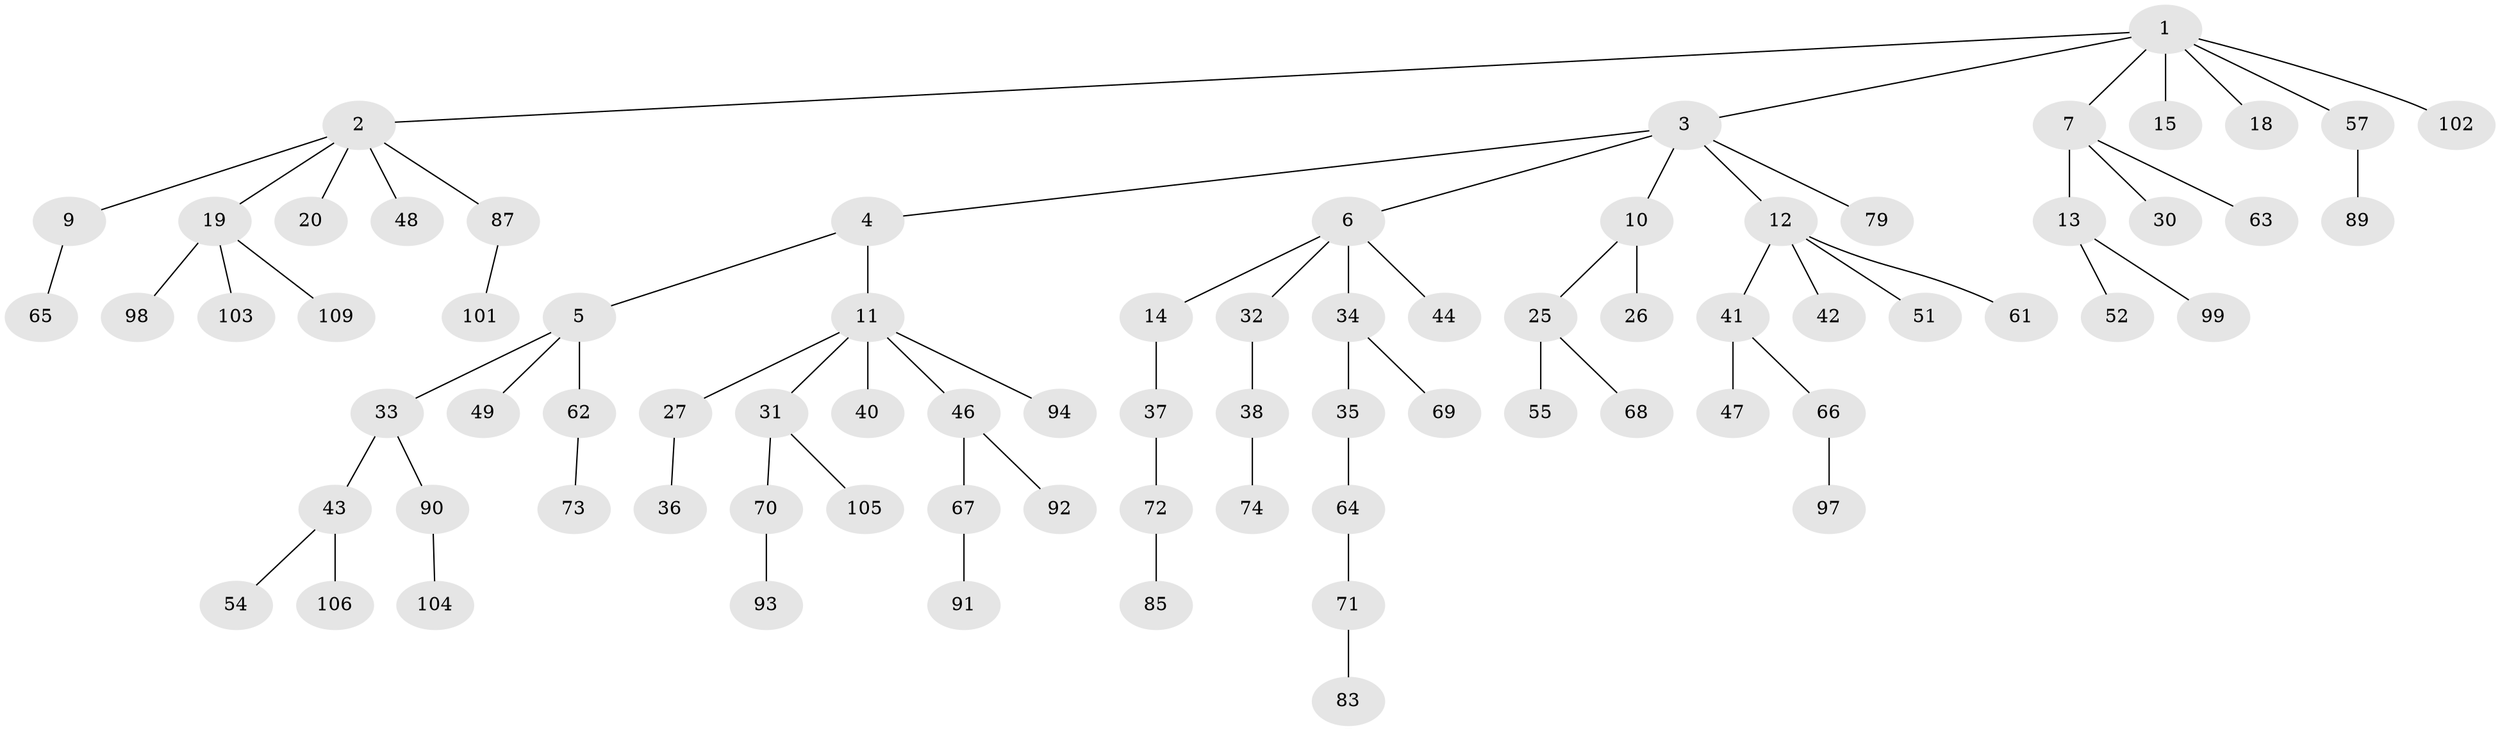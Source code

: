 // Generated by graph-tools (version 1.1) at 2025/52/02/27/25 19:52:13]
// undirected, 77 vertices, 76 edges
graph export_dot {
graph [start="1"]
  node [color=gray90,style=filled];
  1 [super="+53"];
  2 [super="+110"];
  3 [super="+21"];
  4 [super="+77"];
  5 [super="+8"];
  6;
  7 [super="+16"];
  9 [super="+23"];
  10;
  11 [super="+17"];
  12 [super="+28"];
  13 [super="+24"];
  14;
  15;
  18;
  19 [super="+78"];
  20 [super="+22"];
  25 [super="+29"];
  26;
  27;
  30;
  31;
  32 [super="+39"];
  33 [super="+82"];
  34 [super="+50"];
  35;
  36;
  37 [super="+45"];
  38 [super="+58"];
  40;
  41 [super="+100"];
  42;
  43 [super="+56"];
  44 [super="+84"];
  46;
  47;
  48;
  49 [super="+59"];
  51 [super="+60"];
  52;
  54 [super="+81"];
  55;
  57;
  61;
  62 [super="+88"];
  63;
  64;
  65 [super="+76"];
  66;
  67 [super="+86"];
  68;
  69;
  70 [super="+75"];
  71 [super="+80"];
  72;
  73;
  74;
  79;
  83;
  85;
  87 [super="+96"];
  89 [super="+108"];
  90 [super="+95"];
  91;
  92;
  93 [super="+107"];
  94;
  97;
  98;
  99;
  101;
  102;
  103;
  104;
  105;
  106;
  109;
  1 -- 2;
  1 -- 3;
  1 -- 7;
  1 -- 15;
  1 -- 18;
  1 -- 102;
  1 -- 57;
  2 -- 9;
  2 -- 19;
  2 -- 20;
  2 -- 48;
  2 -- 87;
  3 -- 4;
  3 -- 6;
  3 -- 10;
  3 -- 12;
  3 -- 79;
  4 -- 5;
  4 -- 11;
  5 -- 33;
  5 -- 49;
  5 -- 62;
  6 -- 14;
  6 -- 32;
  6 -- 34;
  6 -- 44;
  7 -- 13;
  7 -- 30;
  7 -- 63;
  9 -- 65;
  10 -- 25;
  10 -- 26;
  11 -- 27;
  11 -- 40;
  11 -- 46;
  11 -- 94;
  11 -- 31;
  12 -- 42;
  12 -- 51;
  12 -- 41;
  12 -- 61;
  13 -- 52;
  13 -- 99;
  14 -- 37;
  19 -- 103;
  19 -- 98;
  19 -- 109;
  25 -- 68;
  25 -- 55;
  27 -- 36;
  31 -- 70;
  31 -- 105;
  32 -- 38;
  33 -- 43;
  33 -- 90;
  34 -- 35;
  34 -- 69;
  35 -- 64;
  37 -- 72;
  38 -- 74;
  41 -- 47;
  41 -- 66;
  43 -- 54;
  43 -- 106;
  46 -- 67;
  46 -- 92;
  57 -- 89;
  62 -- 73;
  64 -- 71;
  66 -- 97;
  67 -- 91;
  70 -- 93;
  71 -- 83;
  72 -- 85;
  87 -- 101;
  90 -- 104;
}

